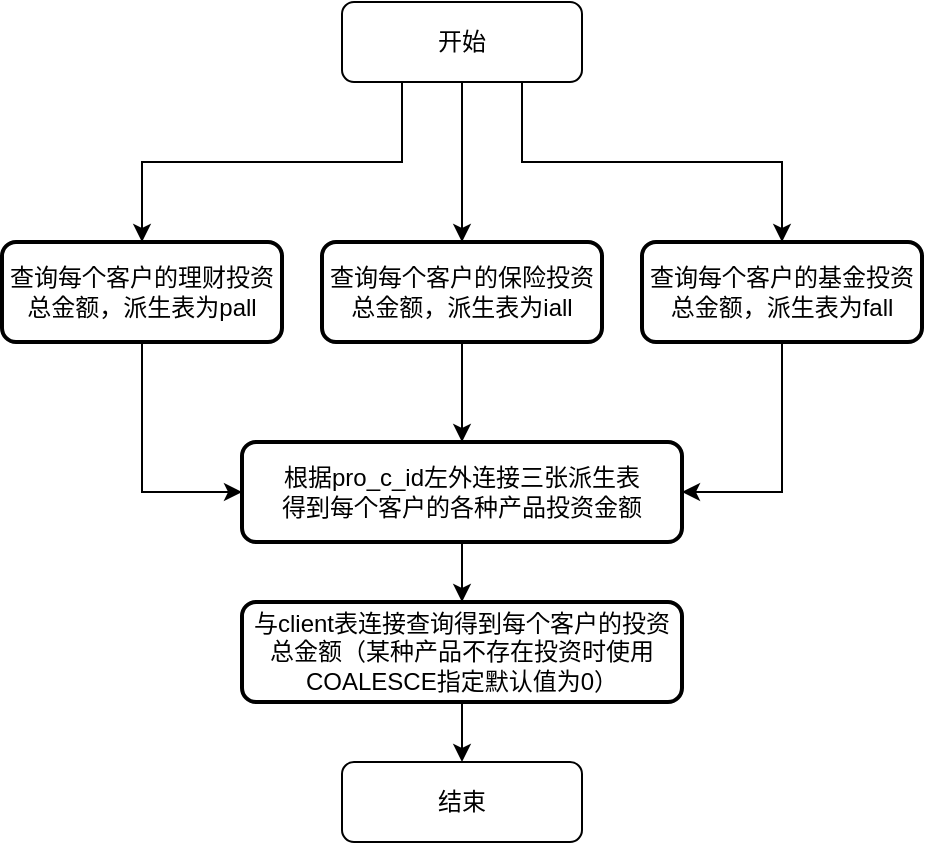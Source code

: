 <mxfile version="17.4.2" type="device" pages="5"><diagram id="C5RBs43oDa-KdzZeNtuy" name="2.3.12"><mxGraphModel dx="510" dy="689" grid="0" gridSize="10" guides="1" tooltips="0" connect="1" arrows="0" fold="1" page="1" pageScale="1" pageWidth="827" pageHeight="1169" math="0" shadow="0"><root><mxCell id="WIyWlLk6GJQsqaUBKTNV-0"/><mxCell id="WIyWlLk6GJQsqaUBKTNV-1" parent="WIyWlLk6GJQsqaUBKTNV-0"/><mxCell id="L0N2Mz836TC1CMhXsQo1-3" style="edgeStyle=orthogonalEdgeStyle;rounded=0;orthogonalLoop=1;jettySize=auto;html=1;entryX=0.5;entryY=0;entryDx=0;entryDy=0;" edge="1" parent="WIyWlLk6GJQsqaUBKTNV-1" source="WIyWlLk6GJQsqaUBKTNV-3" target="L0N2Mz836TC1CMhXsQo1-1"><mxGeometry relative="1" as="geometry"/></mxCell><mxCell id="L0N2Mz836TC1CMhXsQo1-6" style="edgeStyle=orthogonalEdgeStyle;rounded=0;orthogonalLoop=1;jettySize=auto;html=1;exitX=0.25;exitY=1;exitDx=0;exitDy=0;entryX=0.5;entryY=0;entryDx=0;entryDy=0;" edge="1" parent="WIyWlLk6GJQsqaUBKTNV-1" source="WIyWlLk6GJQsqaUBKTNV-3" target="L0N2Mz836TC1CMhXsQo1-0"><mxGeometry relative="1" as="geometry"/></mxCell><mxCell id="L0N2Mz836TC1CMhXsQo1-7" style="edgeStyle=orthogonalEdgeStyle;rounded=0;orthogonalLoop=1;jettySize=auto;html=1;exitX=0.75;exitY=1;exitDx=0;exitDy=0;entryX=0.5;entryY=0;entryDx=0;entryDy=0;" edge="1" parent="WIyWlLk6GJQsqaUBKTNV-1" source="WIyWlLk6GJQsqaUBKTNV-3" target="L0N2Mz836TC1CMhXsQo1-2"><mxGeometry relative="1" as="geometry"/></mxCell><mxCell id="WIyWlLk6GJQsqaUBKTNV-3" value="开始" style="rounded=1;whiteSpace=wrap;html=1;fontSize=12;glass=0;strokeWidth=1;shadow=0;" parent="WIyWlLk6GJQsqaUBKTNV-1" vertex="1"><mxGeometry x="220" y="60" width="120" height="40" as="geometry"/></mxCell><mxCell id="L0N2Mz836TC1CMhXsQo1-9" style="edgeStyle=orthogonalEdgeStyle;rounded=0;orthogonalLoop=1;jettySize=auto;html=1;exitX=0.5;exitY=1;exitDx=0;exitDy=0;entryX=0;entryY=0.5;entryDx=0;entryDy=0;" edge="1" parent="WIyWlLk6GJQsqaUBKTNV-1" source="L0N2Mz836TC1CMhXsQo1-0" target="L0N2Mz836TC1CMhXsQo1-8"><mxGeometry relative="1" as="geometry"/></mxCell><mxCell id="L0N2Mz836TC1CMhXsQo1-0" value="查询每个客户的理财投资总金额，派生表为pall" style="rounded=1;whiteSpace=wrap;html=1;absoluteArcSize=1;arcSize=14;strokeWidth=2;" vertex="1" parent="WIyWlLk6GJQsqaUBKTNV-1"><mxGeometry x="50" y="180" width="140" height="50" as="geometry"/></mxCell><mxCell id="L0N2Mz836TC1CMhXsQo1-10" style="edgeStyle=orthogonalEdgeStyle;rounded=0;orthogonalLoop=1;jettySize=auto;html=1;entryX=0.5;entryY=0;entryDx=0;entryDy=0;" edge="1" parent="WIyWlLk6GJQsqaUBKTNV-1" source="L0N2Mz836TC1CMhXsQo1-1" target="L0N2Mz836TC1CMhXsQo1-8"><mxGeometry relative="1" as="geometry"/></mxCell><mxCell id="L0N2Mz836TC1CMhXsQo1-1" value="查询每个客户的保险投资总金额，派生表为iall" style="rounded=1;whiteSpace=wrap;html=1;absoluteArcSize=1;arcSize=14;strokeWidth=2;" vertex="1" parent="WIyWlLk6GJQsqaUBKTNV-1"><mxGeometry x="210" y="180" width="140" height="50" as="geometry"/></mxCell><mxCell id="L0N2Mz836TC1CMhXsQo1-11" style="edgeStyle=orthogonalEdgeStyle;rounded=0;orthogonalLoop=1;jettySize=auto;html=1;entryX=1;entryY=0.5;entryDx=0;entryDy=0;" edge="1" parent="WIyWlLk6GJQsqaUBKTNV-1" source="L0N2Mz836TC1CMhXsQo1-2" target="L0N2Mz836TC1CMhXsQo1-8"><mxGeometry relative="1" as="geometry"/></mxCell><mxCell id="L0N2Mz836TC1CMhXsQo1-2" value="查询每个客户的基金投资总金额，派生表为fall" style="rounded=1;whiteSpace=wrap;html=1;absoluteArcSize=1;arcSize=14;strokeWidth=2;" vertex="1" parent="WIyWlLk6GJQsqaUBKTNV-1"><mxGeometry x="370" y="180" width="140" height="50" as="geometry"/></mxCell><mxCell id="L0N2Mz836TC1CMhXsQo1-12" style="edgeStyle=orthogonalEdgeStyle;rounded=0;orthogonalLoop=1;jettySize=auto;html=1;" edge="1" parent="WIyWlLk6GJQsqaUBKTNV-1" source="L0N2Mz836TC1CMhXsQo1-8"><mxGeometry relative="1" as="geometry"><mxPoint x="280" y="360" as="targetPoint"/></mxGeometry></mxCell><mxCell id="L0N2Mz836TC1CMhXsQo1-8" value="根据pro_c_id左外连接三张派生表&lt;br&gt;得到每个客户的各种产品投资金额" style="rounded=1;whiteSpace=wrap;html=1;absoluteArcSize=1;arcSize=14;strokeWidth=2;" vertex="1" parent="WIyWlLk6GJQsqaUBKTNV-1"><mxGeometry x="170" y="280" width="220" height="50" as="geometry"/></mxCell><mxCell id="L0N2Mz836TC1CMhXsQo1-14" style="edgeStyle=orthogonalEdgeStyle;rounded=0;orthogonalLoop=1;jettySize=auto;html=1;" edge="1" parent="WIyWlLk6GJQsqaUBKTNV-1" source="L0N2Mz836TC1CMhXsQo1-13"><mxGeometry relative="1" as="geometry"><mxPoint x="280" y="440" as="targetPoint"/></mxGeometry></mxCell><mxCell id="L0N2Mz836TC1CMhXsQo1-13" value="与client表连接查询得到每个客户的投资总金额（某种产品不存在投资时使用COALESCE指定默认值为0）" style="rounded=1;whiteSpace=wrap;html=1;absoluteArcSize=1;arcSize=14;strokeWidth=2;" vertex="1" parent="WIyWlLk6GJQsqaUBKTNV-1"><mxGeometry x="170" y="360" width="220" height="50" as="geometry"/></mxCell><mxCell id="L0N2Mz836TC1CMhXsQo1-15" value="结束" style="rounded=1;whiteSpace=wrap;html=1;fontSize=12;glass=0;strokeWidth=1;shadow=0;" vertex="1" parent="WIyWlLk6GJQsqaUBKTNV-1"><mxGeometry x="220" y="440" width="120" height="40" as="geometry"/></mxCell></root></mxGraphModel></diagram><diagram id="zmjWR4O3Tjz2xqtAAffh" name="2.3.20"><mxGraphModel dx="510" dy="689" grid="0" gridSize="10" guides="1" tooltips="1" connect="1" arrows="1" fold="1" page="1" pageScale="1" pageWidth="827" pageHeight="1169" math="0" shadow="0"><root><mxCell id="0"/><mxCell id="1" parent="0"/><mxCell id="AGBxrWZjDj8PdMh-CZxj-1" style="edgeStyle=orthogonalEdgeStyle;rounded=0;orthogonalLoop=1;jettySize=auto;html=1;entryX=0.5;entryY=0;entryDx=0;entryDy=0;" edge="1" parent="1" source="AGBxrWZjDj8PdMh-CZxj-4" target="AGBxrWZjDj8PdMh-CZxj-8"><mxGeometry relative="1" as="geometry"/></mxCell><mxCell id="AGBxrWZjDj8PdMh-CZxj-4" value="开始" style="rounded=1;whiteSpace=wrap;html=1;fontSize=12;glass=0;strokeWidth=1;shadow=0;" vertex="1" parent="1"><mxGeometry x="220" y="60" width="120" height="40" as="geometry"/></mxCell><mxCell id="AGBxrWZjDj8PdMh-CZxj-7" style="edgeStyle=orthogonalEdgeStyle;rounded=0;orthogonalLoop=1;jettySize=auto;html=1;entryX=0.5;entryY=0;entryDx=0;entryDy=0;" edge="1" parent="1" source="AGBxrWZjDj8PdMh-CZxj-8" target="AGBxrWZjDj8PdMh-CZxj-12"><mxGeometry relative="1" as="geometry"/></mxCell><mxCell id="AGBxrWZjDj8PdMh-CZxj-8" value="查询每年每种理财产品的销售总额" style="rounded=1;whiteSpace=wrap;html=1;absoluteArcSize=1;arcSize=14;strokeWidth=2;" vertex="1" parent="1"><mxGeometry x="182.5" y="140" width="195" height="50" as="geometry"/></mxCell><mxCell id="AGBxrWZjDj8PdMh-CZxj-11" style="edgeStyle=orthogonalEdgeStyle;rounded=0;orthogonalLoop=1;jettySize=auto;html=1;" edge="1" parent="1" source="AGBxrWZjDj8PdMh-CZxj-12"><mxGeometry relative="1" as="geometry"><mxPoint x="280" y="310" as="targetPoint"/></mxGeometry></mxCell><mxCell id="AGBxrWZjDj8PdMh-CZxj-12" value="使用日期函数date_part计算年份" style="rounded=1;whiteSpace=wrap;html=1;absoluteArcSize=1;arcSize=14;strokeWidth=2;" vertex="1" parent="1"><mxGeometry x="170" y="230" width="220" height="50" as="geometry"/></mxCell><mxCell id="AGBxrWZjDj8PdMh-CZxj-13" style="edgeStyle=orthogonalEdgeStyle;rounded=0;orthogonalLoop=1;jettySize=auto;html=1;" edge="1" parent="1" source="AGBxrWZjDj8PdMh-CZxj-14"><mxGeometry relative="1" as="geometry"><mxPoint x="280" y="390" as="targetPoint"/></mxGeometry></mxCell><mxCell id="AGBxrWZjDj8PdMh-CZxj-14" value="使用sum聚合函数得到2010-2011年每种理财产品的销售总额" style="rounded=1;whiteSpace=wrap;html=1;absoluteArcSize=1;arcSize=14;strokeWidth=2;" vertex="1" parent="1"><mxGeometry x="170" y="310" width="220" height="50" as="geometry"/></mxCell><mxCell id="AGBxrWZjDj8PdMh-CZxj-16" value="结束" style="rounded=1;whiteSpace=wrap;html=1;fontSize=12;glass=0;strokeWidth=1;shadow=0;" vertex="1" parent="1"><mxGeometry x="220.5" y="537" width="120" height="40" as="geometry"/></mxCell><mxCell id="AGBxrWZjDj8PdMh-CZxj-19" style="edgeStyle=orthogonalEdgeStyle;rounded=0;orthogonalLoop=1;jettySize=auto;html=1;entryX=0.5;entryY=0;entryDx=0;entryDy=0;" edge="1" parent="1" source="AGBxrWZjDj8PdMh-CZxj-17" target="AGBxrWZjDj8PdMh-CZxj-18"><mxGeometry relative="1" as="geometry"/></mxCell><mxCell id="AGBxrWZjDj8PdMh-CZxj-17" value="合并两年的结果集" style="rounded=1;whiteSpace=wrap;html=1;absoluteArcSize=1;arcSize=14;strokeWidth=2;" vertex="1" parent="1"><mxGeometry x="170" y="391" width="221" height="28" as="geometry"/></mxCell><mxCell id="AGBxrWZjDj8PdMh-CZxj-20" style="edgeStyle=orthogonalEdgeStyle;rounded=0;orthogonalLoop=1;jettySize=auto;html=1;" edge="1" parent="1" source="AGBxrWZjDj8PdMh-CZxj-18" target="AGBxrWZjDj8PdMh-CZxj-16"><mxGeometry relative="1" as="geometry"/></mxCell><mxCell id="AGBxrWZjDj8PdMh-CZxj-18" value="使用rank函数进行排名筛选，得到销售总额前三的理财产品" style="rounded=1;whiteSpace=wrap;html=1;absoluteArcSize=1;arcSize=14;strokeWidth=2;" vertex="1" parent="1"><mxGeometry x="170" y="457" width="220" height="45" as="geometry"/></mxCell></root></mxGraphModel></diagram><diagram id="E4GVFATM4KIZdcIN6C5A" name="2.3.24"><mxGraphModel dx="510" dy="689" grid="0" gridSize="10" guides="1" tooltips="1" connect="1" arrows="1" fold="1" page="1" pageScale="1" pageWidth="827" pageHeight="1169" math="0" shadow="0"><root><mxCell id="0"/><mxCell id="1" parent="0"/><mxCell id="nxf4HLWf0vFqNuzlJLG7-1" style="edgeStyle=orthogonalEdgeStyle;rounded=0;orthogonalLoop=1;jettySize=auto;html=1;entryX=0.5;entryY=0;entryDx=0;entryDy=0;" edge="1" parent="1" source="nxf4HLWf0vFqNuzlJLG7-2" target="nxf4HLWf0vFqNuzlJLG7-4"><mxGeometry relative="1" as="geometry"/></mxCell><mxCell id="nxf4HLWf0vFqNuzlJLG7-2" value="开始" style="rounded=1;whiteSpace=wrap;html=1;fontSize=12;glass=0;strokeWidth=1;shadow=0;" vertex="1" parent="1"><mxGeometry x="220" y="60" width="120" height="40" as="geometry"/></mxCell><mxCell id="nxf4HLWf0vFqNuzlJLG7-3" style="edgeStyle=orthogonalEdgeStyle;rounded=0;orthogonalLoop=1;jettySize=auto;html=1;entryX=0.5;entryY=0;entryDx=0;entryDy=0;" edge="1" parent="1" source="nxf4HLWf0vFqNuzlJLG7-4" target="nxf4HLWf0vFqNuzlJLG7-6"><mxGeometry relative="1" as="geometry"/></mxCell><mxCell id="nxf4HLWf0vFqNuzlJLG7-4" value="查询理财产品数至少两种的用户&lt;br&gt;base_user_list" style="rounded=1;whiteSpace=wrap;html=1;absoluteArcSize=1;arcSize=14;strokeWidth=2;" vertex="1" parent="1"><mxGeometry x="182.5" y="140" width="195" height="50" as="geometry"/></mxCell><mxCell id="nxf4HLWf0vFqNuzlJLG7-5" style="edgeStyle=orthogonalEdgeStyle;rounded=0;orthogonalLoop=1;jettySize=auto;html=1;" edge="1" parent="1" source="nxf4HLWf0vFqNuzlJLG7-6"><mxGeometry relative="1" as="geometry"><mxPoint x="280" y="310" as="targetPoint"/></mxGeometry></mxCell><mxCell id="nxf4HLWf0vFqNuzlJLG7-6" value="查询上述用户的理财产品列表&lt;br&gt;base_pif_list" style="rounded=1;whiteSpace=wrap;html=1;absoluteArcSize=1;arcSize=14;strokeWidth=2;" vertex="1" parent="1"><mxGeometry x="170" y="230" width="220" height="50" as="geometry"/></mxCell><mxCell id="nxf4HLWf0vFqNuzlJLG7-7" style="edgeStyle=orthogonalEdgeStyle;rounded=0;orthogonalLoop=1;jettySize=auto;html=1;" edge="1" parent="1" source="nxf4HLWf0vFqNuzlJLG7-8"><mxGeometry relative="1" as="geometry"><mxPoint x="280" y="390" as="targetPoint"/></mxGeometry></mxCell><mxCell id="nxf4HLWf0vFqNuzlJLG7-8" value="查询任意两个用户的相同理财产品&lt;br&gt;base_common_list" style="rounded=1;whiteSpace=wrap;html=1;absoluteArcSize=1;arcSize=14;strokeWidth=2;" vertex="1" parent="1"><mxGeometry x="170" y="310" width="220" height="50" as="geometry"/></mxCell><mxCell id="nxf4HLWf0vFqNuzlJLG7-9" value="结束" style="rounded=1;whiteSpace=wrap;html=1;fontSize=12;glass=0;strokeWidth=1;shadow=0;" vertex="1" parent="1"><mxGeometry x="220" y="450" width="120" height="40" as="geometry"/></mxCell><mxCell id="nxf4HLWf0vFqNuzlJLG7-15" style="edgeStyle=orthogonalEdgeStyle;rounded=0;orthogonalLoop=1;jettySize=auto;html=1;exitX=0.5;exitY=1;exitDx=0;exitDy=0;" edge="1" parent="1" source="nxf4HLWf0vFqNuzlJLG7-11" target="nxf4HLWf0vFqNuzlJLG7-9"><mxGeometry relative="1" as="geometry"/></mxCell><mxCell id="nxf4HLWf0vFqNuzlJLG7-11" value="查询记录条数至少两条的用户对" style="rounded=1;whiteSpace=wrap;html=1;absoluteArcSize=1;arcSize=14;strokeWidth=2;" vertex="1" parent="1"><mxGeometry x="170" y="391" width="221" height="28" as="geometry"/></mxCell></root></mxGraphModel></diagram><diagram id="uFBf_aSOAaS9ygQnkH2T" name="2.6.2"><mxGraphModel dx="823" dy="984" grid="0" gridSize="10" guides="1" tooltips="1" connect="1" arrows="1" fold="1" page="1" pageScale="1" pageWidth="827" pageHeight="1169" math="0" shadow="0"><root><mxCell id="0"/><mxCell id="1" parent="0"/><mxCell id="RV8kjhPdjHLS7fM1hV-j-1" style="edgeStyle=orthogonalEdgeStyle;rounded=0;orthogonalLoop=1;jettySize=auto;html=1;entryX=0.5;entryY=0;entryDx=0;entryDy=0;" edge="1" parent="1" source="RV8kjhPdjHLS7fM1hV-j-2" target="RV8kjhPdjHLS7fM1hV-j-4"><mxGeometry relative="1" as="geometry"/></mxCell><mxCell id="RV8kjhPdjHLS7fM1hV-j-2" value="开始" style="rounded=1;whiteSpace=wrap;html=1;fontSize=12;glass=0;strokeWidth=1;shadow=0;" vertex="1" parent="1"><mxGeometry x="220" y="60" width="120" height="40" as="geometry"/></mxCell><mxCell id="RV8kjhPdjHLS7fM1hV-j-14" style="edgeStyle=orthogonalEdgeStyle;rounded=0;orthogonalLoop=1;jettySize=auto;html=1;entryX=0.5;entryY=0;entryDx=0;entryDy=0;entryPerimeter=0;fontSize=16;" edge="1" parent="1" source="RV8kjhPdjHLS7fM1hV-j-4" target="RV8kjhPdjHLS7fM1hV-j-12"><mxGeometry relative="1" as="geometry"/></mxCell><mxCell id="RV8kjhPdjHLS7fM1hV-j-4" value="&lt;font style=&quot;font-size: 16px&quot;&gt;&lt;b&gt;初始化&lt;/b&gt;&lt;/font&gt;&lt;br&gt;循环变量cur_date初始化为start_date&lt;br&gt;查询主任姓名为manager" style="rounded=1;whiteSpace=wrap;html=1;absoluteArcSize=1;arcSize=0;strokeWidth=2;" vertex="1" parent="1"><mxGeometry x="158.25" y="140" width="243.75" height="55" as="geometry"/></mxCell><mxCell id="RV8kjhPdjHLS7fM1hV-j-9" value="结束" style="rounded=1;whiteSpace=wrap;html=1;fontSize=12;glass=0;strokeWidth=1;shadow=0;" vertex="1" parent="1"><mxGeometry x="220.13" y="905" width="120" height="40" as="geometry"/></mxCell><mxCell id="RV8kjhPdjHLS7fM1hV-j-17" style="edgeStyle=orthogonalEdgeStyle;rounded=0;orthogonalLoop=1;jettySize=auto;html=1;entryX=0.5;entryY=0;entryDx=0;entryDy=0;fontSize=16;" edge="1" parent="1" source="RV8kjhPdjHLS7fM1hV-j-12" target="RV8kjhPdjHLS7fM1hV-j-16"><mxGeometry relative="1" as="geometry"/></mxCell><mxCell id="RV8kjhPdjHLS7fM1hV-j-73" style="edgeStyle=orthogonalEdgeStyle;rounded=0;orthogonalLoop=1;jettySize=auto;html=1;entryX=0;entryY=0.5;entryDx=0;entryDy=0;fontSize=16;" edge="1" parent="1" source="RV8kjhPdjHLS7fM1hV-j-12" target="RV8kjhPdjHLS7fM1hV-j-9"><mxGeometry relative="1" as="geometry"><Array as="points"><mxPoint x="108" y="262"/><mxPoint x="108" y="926"/></Array></mxGeometry></mxCell><mxCell id="RV8kjhPdjHLS7fM1hV-j-12" value="cur_date&amp;lt;=end_date" style="strokeWidth=2;html=1;shape=mxgraph.flowchart.decision;whiteSpace=wrap;fontSize=16;" vertex="1" parent="1"><mxGeometry x="182.19" y="230" width="195.87" height="64" as="geometry"/></mxCell><mxCell id="RV8kjhPdjHLS7fM1hV-j-22" style="edgeStyle=orthogonalEdgeStyle;rounded=0;orthogonalLoop=1;jettySize=auto;html=1;entryX=0.5;entryY=0;entryDx=0;entryDy=0;fontSize=16;" edge="1" parent="1" source="RV8kjhPdjHLS7fM1hV-j-16" target="RV8kjhPdjHLS7fM1hV-j-20"><mxGeometry relative="1" as="geometry"/></mxCell><mxCell id="RV8kjhPdjHLS7fM1hV-j-16" value="&lt;span style=&quot;font-size: 16px&quot;&gt;&lt;b&gt;获取护士&lt;/b&gt;&lt;/span&gt;&lt;br&gt;读取游标cursor_nurse&lt;br&gt;判断游标是否遍历完毕" style="rounded=1;whiteSpace=wrap;html=1;absoluteArcSize=1;arcSize=0;strokeWidth=2;" vertex="1" parent="1"><mxGeometry x="158.25" y="338" width="243.75" height="55" as="geometry"/></mxCell><mxCell id="RV8kjhPdjHLS7fM1hV-j-19" value="是" style="text;html=1;strokeColor=none;fillColor=none;align=center;verticalAlign=middle;whiteSpace=wrap;rounded=0;fontSize=16;" vertex="1" parent="1"><mxGeometry x="264" y="296" width="60" height="30" as="geometry"/></mxCell><mxCell id="RV8kjhPdjHLS7fM1hV-j-25" style="edgeStyle=orthogonalEdgeStyle;rounded=0;orthogonalLoop=1;jettySize=auto;html=1;entryX=0.5;entryY=0;entryDx=0;entryDy=0;entryPerimeter=0;fontSize=16;" edge="1" parent="1" source="RV8kjhPdjHLS7fM1hV-j-20" target="RV8kjhPdjHLS7fM1hV-j-24"><mxGeometry relative="1" as="geometry"/></mxCell><mxCell id="RV8kjhPdjHLS7fM1hV-j-20" value="使用extract函数获取cur_week" style="rounded=1;whiteSpace=wrap;html=1;absoluteArcSize=1;arcSize=0;strokeWidth=2;" vertex="1" parent="1"><mxGeometry x="158.25" y="429" width="243.75" height="32" as="geometry"/></mxCell><mxCell id="RV8kjhPdjHLS7fM1hV-j-42" style="edgeStyle=orthogonalEdgeStyle;rounded=0;orthogonalLoop=1;jettySize=auto;html=1;entryX=0.5;entryY=0;entryDx=0;entryDy=0;fontSize=16;" edge="1" parent="1" source="RV8kjhPdjHLS7fM1hV-j-24" target="RV8kjhPdjHLS7fM1hV-j-41"><mxGeometry relative="1" as="geometry"/></mxCell><mxCell id="RV8kjhPdjHLS7fM1hV-j-65" style="edgeStyle=orthogonalEdgeStyle;rounded=0;orthogonalLoop=1;jettySize=auto;html=1;entryX=0;entryY=0.5;entryDx=0;entryDy=0;fontSize=16;" edge="1" parent="1" source="RV8kjhPdjHLS7fM1hV-j-24" target="RV8kjhPdjHLS7fM1hV-j-63"><mxGeometry relative="1" as="geometry"/></mxCell><mxCell id="RV8kjhPdjHLS7fM1hV-j-24" value="cur_week==1&amp;amp;&amp;amp;is_checked" style="strokeWidth=2;html=1;shape=mxgraph.flowchart.decision;whiteSpace=wrap;fontSize=16;" vertex="1" parent="1"><mxGeometry x="150.59" y="490" width="258.81" height="72" as="geometry"/></mxCell><mxCell id="RV8kjhPdjHLS7fM1hV-j-38" style="edgeStyle=orthogonalEdgeStyle;rounded=0;orthogonalLoop=1;jettySize=auto;html=1;entryX=0.5;entryY=0;entryDx=0;entryDy=0;fontSize=16;" edge="1" parent="1" source="RV8kjhPdjHLS7fM1hV-j-39" target="RV8kjhPdjHLS7fM1hV-j-40"><mxGeometry relative="1" as="geometry"/></mxCell><mxCell id="RV8kjhPdjHLS7fM1hV-j-53" style="edgeStyle=orthogonalEdgeStyle;rounded=0;orthogonalLoop=1;jettySize=auto;html=1;entryX=0;entryY=0.5;entryDx=0;entryDy=0;fontSize=16;" edge="1" parent="1" source="RV8kjhPdjHLS7fM1hV-j-39" target="RV8kjhPdjHLS7fM1hV-j-52"><mxGeometry relative="1" as="geometry"/></mxCell><mxCell id="RV8kjhPdjHLS7fM1hV-j-39" value="cur_week==6&amp;amp;&amp;amp;cur_week==7&lt;br&gt;&amp;amp;&amp;amp;doctor==manager" style="strokeWidth=2;html=1;shape=mxgraph.flowchart.decision;whiteSpace=wrap;fontSize=16;" vertex="1" parent="1"><mxGeometry x="150.59" y="675" width="258.81" height="85" as="geometry"/></mxCell><mxCell id="RV8kjhPdjHLS7fM1hV-j-61" style="edgeStyle=orthogonalEdgeStyle;rounded=0;orthogonalLoop=1;jettySize=auto;html=1;fontSize=16;" edge="1" parent="1" source="RV8kjhPdjHLS7fM1hV-j-40"><mxGeometry relative="1" as="geometry"><mxPoint x="280" y="209" as="targetPoint"/><Array as="points"><mxPoint x="280" y="865"/><mxPoint x="763" y="865"/><mxPoint x="763" y="209"/></Array></mxGeometry></mxCell><mxCell id="RV8kjhPdjHLS7fM1hV-j-40" value="写入一行排班数据，cur_date+=1" style="rounded=1;whiteSpace=wrap;html=1;absoluteArcSize=1;arcSize=0;strokeWidth=2;" vertex="1" parent="1"><mxGeometry x="158.12" y="795" width="243.75" height="32" as="geometry"/></mxCell><mxCell id="RV8kjhPdjHLS7fM1hV-j-43" style="edgeStyle=orthogonalEdgeStyle;rounded=0;orthogonalLoop=1;jettySize=auto;html=1;entryX=0.5;entryY=0;entryDx=0;entryDy=0;entryPerimeter=0;fontSize=16;" edge="1" parent="1" source="RV8kjhPdjHLS7fM1hV-j-41" target="RV8kjhPdjHLS7fM1hV-j-39"><mxGeometry relative="1" as="geometry"/></mxCell><mxCell id="RV8kjhPdjHLS7fM1hV-j-41" value="&lt;span style=&quot;font-size: 16px&quot;&gt;&lt;b&gt;获取医生&lt;/b&gt;&lt;/span&gt;&lt;br&gt;读取游标cursor_doctor&lt;br&gt;判断游标是否遍历完毕" style="rounded=1;whiteSpace=wrap;html=1;absoluteArcSize=1;arcSize=0;strokeWidth=2;" vertex="1" parent="1"><mxGeometry x="158.25" y="591" width="243.75" height="55" as="geometry"/></mxCell><mxCell id="RV8kjhPdjHLS7fM1hV-j-49" value="是" style="text;html=1;strokeColor=none;fillColor=none;align=center;verticalAlign=middle;whiteSpace=wrap;rounded=0;fontSize=16;" vertex="1" parent="1"><mxGeometry x="277" y="558" width="60" height="30" as="geometry"/></mxCell><mxCell id="RV8kjhPdjHLS7fM1hV-j-50" value="否" style="text;html=1;strokeColor=none;fillColor=none;align=center;verticalAlign=middle;whiteSpace=wrap;rounded=0;fontSize=16;" vertex="1" parent="1"><mxGeometry x="264" y="760" width="60" height="30" as="geometry"/></mxCell><mxCell id="RV8kjhPdjHLS7fM1hV-j-51" value="是" style="text;html=1;strokeColor=none;fillColor=none;align=center;verticalAlign=middle;whiteSpace=wrap;rounded=0;fontSize=16;" vertex="1" parent="1"><mxGeometry x="394" y="689" width="60" height="30" as="geometry"/></mxCell><mxCell id="RV8kjhPdjHLS7fM1hV-j-70" style="edgeStyle=orthogonalEdgeStyle;rounded=0;orthogonalLoop=1;jettySize=auto;html=1;entryX=1;entryY=0.5;entryDx=0;entryDy=0;fontSize=16;" edge="1" parent="1" source="RV8kjhPdjHLS7fM1hV-j-52" target="RV8kjhPdjHLS7fM1hV-j-40"><mxGeometry relative="1" as="geometry"><Array as="points"><mxPoint x="720" y="718"/><mxPoint x="720" y="811"/></Array></mxGeometry></mxCell><mxCell id="RV8kjhPdjHLS7fM1hV-j-52" value="周末且恰好排到主任，继续获取医生&lt;br&gt;is_checked=true" style="rounded=1;whiteSpace=wrap;html=1;absoluteArcSize=1;arcSize=0;strokeWidth=2;" vertex="1" parent="1"><mxGeometry x="451.87" y="694.75" width="248" height="45.5" as="geometry"/></mxCell><mxCell id="RV8kjhPdjHLS7fM1hV-j-72" style="edgeStyle=orthogonalEdgeStyle;rounded=0;orthogonalLoop=1;jettySize=auto;html=1;exitX=1;exitY=0.5;exitDx=0;exitDy=0;entryX=1;entryY=0.5;entryDx=0;entryDy=0;fontSize=16;" edge="1" parent="1" source="RV8kjhPdjHLS7fM1hV-j-63" target="RV8kjhPdjHLS7fM1hV-j-40"><mxGeometry relative="1" as="geometry"><Array as="points"><mxPoint x="741" y="526"/><mxPoint x="741" y="811"/></Array></mxGeometry></mxCell><mxCell id="RV8kjhPdjHLS7fM1hV-j-63" value="上周末发生调班，安排主任" style="rounded=1;whiteSpace=wrap;html=1;absoluteArcSize=1;arcSize=0;strokeWidth=2;" vertex="1" parent="1"><mxGeometry x="454" y="510" width="243.75" height="32" as="geometry"/></mxCell><mxCell id="RV8kjhPdjHLS7fM1hV-j-64" value="否" style="text;html=1;strokeColor=none;fillColor=none;align=center;verticalAlign=middle;whiteSpace=wrap;rounded=0;fontSize=16;" vertex="1" parent="1"><mxGeometry x="396" y="485" width="60" height="30" as="geometry"/></mxCell></root></mxGraphModel></diagram><diagram id="dGs0O1gqSbSNbww9QmO3" name="2.6.3"><mxGraphModel dx="678" dy="811" grid="0" gridSize="10" guides="1" tooltips="1" connect="1" arrows="1" fold="1" page="1" pageScale="1" pageWidth="827" pageHeight="1169" math="0" shadow="0"><root><mxCell id="0"/><mxCell id="1" parent="0"/><mxCell id="lqK_cYcMSHVGNFfoh0JY-1" style="edgeStyle=orthogonalEdgeStyle;rounded=0;orthogonalLoop=1;jettySize=auto;html=1;entryX=0.5;entryY=0;entryDx=0;entryDy=0;entryPerimeter=0;" edge="1" parent="1" source="lqK_cYcMSHVGNFfoh0JY-2" target="lqK_cYcMSHVGNFfoh0JY-8"><mxGeometry relative="1" as="geometry"><mxPoint x="279.625" y="140" as="targetPoint"/></mxGeometry></mxCell><mxCell id="lqK_cYcMSHVGNFfoh0JY-2" value="开始" style="rounded=1;whiteSpace=wrap;html=1;fontSize=12;glass=0;strokeWidth=1;shadow=0;" vertex="1" parent="1"><mxGeometry x="220" y="60" width="120" height="40" as="geometry"/></mxCell><mxCell id="lqK_cYcMSHVGNFfoh0JY-5" value="commit并结束" style="rounded=1;whiteSpace=wrap;html=1;fontSize=12;glass=0;strokeWidth=1;shadow=0;" vertex="1" parent="1"><mxGeometry x="219.81" y="728" width="120" height="40" as="geometry"/></mxCell><mxCell id="lqK_cYcMSHVGNFfoh0JY-34" style="edgeStyle=orthogonalEdgeStyle;rounded=0;orthogonalLoop=1;jettySize=auto;html=1;entryX=0.5;entryY=0;entryDx=0;entryDy=0;fontSize=16;" edge="1" parent="1" source="lqK_cYcMSHVGNFfoh0JY-8" target="lqK_cYcMSHVGNFfoh0JY-33"><mxGeometry relative="1" as="geometry"/></mxCell><mxCell id="lqK_cYcMSHVGNFfoh0JY-53" style="edgeStyle=orthogonalEdgeStyle;rounded=0;orthogonalLoop=1;jettySize=auto;html=1;entryX=0.5;entryY=0;entryDx=0;entryDy=0;fontSize=16;" edge="1" parent="1" source="lqK_cYcMSHVGNFfoh0JY-8" target="lqK_cYcMSHVGNFfoh0JY-43"><mxGeometry relative="1" as="geometry"/></mxCell><mxCell id="lqK_cYcMSHVGNFfoh0JY-8" value="转出/入卡属于转出/入者" style="strokeWidth=2;html=1;shape=mxgraph.flowchart.decision;whiteSpace=wrap;fontSize=16;" vertex="1" parent="1"><mxGeometry x="171.53" y="131" width="216.94" height="82" as="geometry"/></mxCell><mxCell id="lqK_cYcMSHVGNFfoh0JY-11" value="是" style="text;html=1;strokeColor=none;fillColor=none;align=center;verticalAlign=middle;whiteSpace=wrap;rounded=0;fontSize=16;" vertex="1" parent="1"><mxGeometry x="265" y="210" width="60" height="30" as="geometry"/></mxCell><mxCell id="lqK_cYcMSHVGNFfoh0JY-35" style="edgeStyle=orthogonalEdgeStyle;rounded=0;orthogonalLoop=1;jettySize=auto;html=1;fontSize=16;" edge="1" parent="1" source="lqK_cYcMSHVGNFfoh0JY-33"><mxGeometry relative="1" as="geometry"><mxPoint x="279.995" y="364.765" as="targetPoint"/></mxGeometry></mxCell><mxCell id="lqK_cYcMSHVGNFfoh0JY-33" value="&lt;font style=&quot;font-size: 16px&quot;&gt;&lt;b&gt;初始化&lt;/b&gt;&lt;/font&gt;&lt;br&gt;source_type：转出卡类型&lt;br&gt;dest_type：转入卡类型&lt;br&gt;source_balance：转出卡余额&lt;br&gt;dest_balance：转入卡余额" style="rounded=1;whiteSpace=wrap;html=1;absoluteArcSize=1;arcSize=0;strokeWidth=2;" vertex="1" parent="1"><mxGeometry x="158.62" y="248" width="242.75" height="83" as="geometry"/></mxCell><mxCell id="lqK_cYcMSHVGNFfoh0JY-39" style="edgeStyle=orthogonalEdgeStyle;rounded=0;orthogonalLoop=1;jettySize=auto;html=1;fontSize=16;" edge="1" parent="1" source="lqK_cYcMSHVGNFfoh0JY-36" target="lqK_cYcMSHVGNFfoh0JY-38"><mxGeometry relative="1" as="geometry"/></mxCell><mxCell id="lqK_cYcMSHVGNFfoh0JY-44" style="edgeStyle=orthogonalEdgeStyle;rounded=0;orthogonalLoop=1;jettySize=auto;html=1;entryX=0.5;entryY=0;entryDx=0;entryDy=0;fontSize=16;" edge="1" parent="1" source="lqK_cYcMSHVGNFfoh0JY-36" target="lqK_cYcMSHVGNFfoh0JY-43"><mxGeometry relative="1" as="geometry"/></mxCell><mxCell id="lqK_cYcMSHVGNFfoh0JY-36" value="source_type!=&quot;信用卡&quot;" style="strokeWidth=2;html=1;shape=mxgraph.flowchart.decision;whiteSpace=wrap;fontSize=16;" vertex="1" parent="1"><mxGeometry x="171.53" y="364" width="216.94" height="82" as="geometry"/></mxCell><mxCell id="lqK_cYcMSHVGNFfoh0JY-40" style="edgeStyle=orthogonalEdgeStyle;rounded=0;orthogonalLoop=1;jettySize=auto;html=1;exitX=0.5;exitY=1;exitDx=0;exitDy=0;exitPerimeter=0;fontSize=16;entryX=0.5;entryY=0;entryDx=0;entryDy=0;" edge="1" parent="1" source="lqK_cYcMSHVGNFfoh0JY-38" target="lqK_cYcMSHVGNFfoh0JY-41"><mxGeometry relative="1" as="geometry"><mxPoint x="279.647" y="599.118" as="targetPoint"/></mxGeometry></mxCell><mxCell id="lqK_cYcMSHVGNFfoh0JY-46" style="edgeStyle=orthogonalEdgeStyle;rounded=0;orthogonalLoop=1;jettySize=auto;html=1;exitX=1;exitY=0.5;exitDx=0;exitDy=0;exitPerimeter=0;entryX=0.5;entryY=0;entryDx=0;entryDy=0;fontSize=16;" edge="1" parent="1" source="lqK_cYcMSHVGNFfoh0JY-38" target="lqK_cYcMSHVGNFfoh0JY-43"><mxGeometry relative="1" as="geometry"/></mxCell><mxCell id="lqK_cYcMSHVGNFfoh0JY-38" value="source_balance&amp;gt;=转账金额" style="strokeWidth=2;html=1;shape=mxgraph.flowchart.decision;whiteSpace=wrap;fontSize=16;" vertex="1" parent="1"><mxGeometry x="163.76" y="480" width="232.47" height="90" as="geometry"/></mxCell><mxCell id="lqK_cYcMSHVGNFfoh0JY-42" style="edgeStyle=orthogonalEdgeStyle;rounded=0;orthogonalLoop=1;jettySize=auto;html=1;entryX=0.5;entryY=0;entryDx=0;entryDy=0;fontSize=16;" edge="1" parent="1" source="lqK_cYcMSHVGNFfoh0JY-41" target="lqK_cYcMSHVGNFfoh0JY-5"><mxGeometry relative="1" as="geometry"/></mxCell><mxCell id="lqK_cYcMSHVGNFfoh0JY-41" value="&lt;span style=&quot;font-size: 16px&quot;&gt;&lt;b&gt;转账&lt;/b&gt;&lt;/span&gt;&lt;br&gt;source_balance=source_balance-转账金额&lt;br&gt;dest_balance=dest_balance±转账金额" style="rounded=1;whiteSpace=wrap;html=1;absoluteArcSize=1;arcSize=0;strokeWidth=2;" vertex="1" parent="1"><mxGeometry x="158.62" y="615" width="242.38" height="71" as="geometry"/></mxCell><mxCell id="lqK_cYcMSHVGNFfoh0JY-43" value="结束" style="rounded=1;whiteSpace=wrap;html=1;fontSize=12;glass=0;strokeWidth=1;shadow=0;" vertex="1" parent="1"><mxGeometry x="446" y="728" width="120" height="40" as="geometry"/></mxCell><mxCell id="lqK_cYcMSHVGNFfoh0JY-47" value="是" style="text;html=1;strokeColor=none;fillColor=none;align=center;verticalAlign=middle;whiteSpace=wrap;rounded=0;fontSize=16;" vertex="1" parent="1"><mxGeometry x="265" y="446" width="60" height="30" as="geometry"/></mxCell><mxCell id="lqK_cYcMSHVGNFfoh0JY-48" value="是" style="text;html=1;strokeColor=none;fillColor=none;align=center;verticalAlign=middle;whiteSpace=wrap;rounded=0;fontSize=16;" vertex="1" parent="1"><mxGeometry x="265" y="573" width="60" height="30" as="geometry"/></mxCell><mxCell id="lqK_cYcMSHVGNFfoh0JY-50" value="否" style="text;html=1;strokeColor=none;fillColor=none;align=center;verticalAlign=middle;whiteSpace=wrap;rounded=0;fontSize=16;" vertex="1" parent="1"><mxGeometry x="417" y="370" width="60" height="30" as="geometry"/></mxCell><mxCell id="lqK_cYcMSHVGNFfoh0JY-51" value="否" style="text;html=1;strokeColor=none;fillColor=none;align=center;verticalAlign=middle;whiteSpace=wrap;rounded=0;fontSize=16;" vertex="1" parent="1"><mxGeometry x="417" y="489" width="60" height="30" as="geometry"/></mxCell><mxCell id="lqK_cYcMSHVGNFfoh0JY-52" value="否" style="text;html=1;strokeColor=none;fillColor=none;align=center;verticalAlign=middle;whiteSpace=wrap;rounded=0;fontSize=16;" vertex="1" parent="1"><mxGeometry x="413" y="139" width="60" height="30" as="geometry"/></mxCell></root></mxGraphModel></diagram></mxfile>